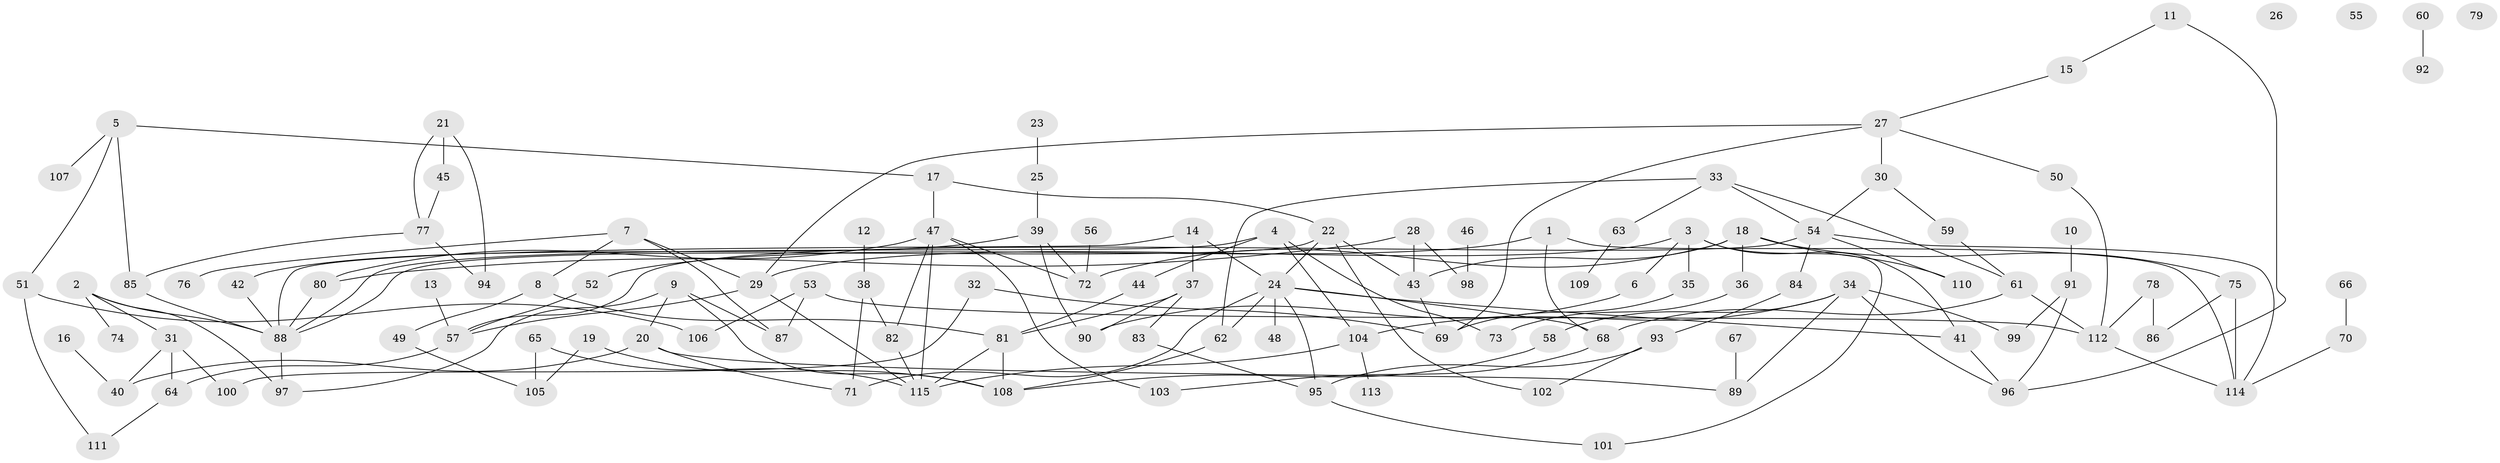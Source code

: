// coarse degree distribution, {5: 0.0967741935483871, 8: 0.03225806451612903, 2: 0.22580645161290322, 6: 0.12903225806451613, 1: 0.1935483870967742, 4: 0.0967741935483871, 7: 0.0967741935483871, 3: 0.06451612903225806, 12: 0.06451612903225806}
// Generated by graph-tools (version 1.1) at 2025/35/03/04/25 23:35:45]
// undirected, 115 vertices, 164 edges
graph export_dot {
  node [color=gray90,style=filled];
  1;
  2;
  3;
  4;
  5;
  6;
  7;
  8;
  9;
  10;
  11;
  12;
  13;
  14;
  15;
  16;
  17;
  18;
  19;
  20;
  21;
  22;
  23;
  24;
  25;
  26;
  27;
  28;
  29;
  30;
  31;
  32;
  33;
  34;
  35;
  36;
  37;
  38;
  39;
  40;
  41;
  42;
  43;
  44;
  45;
  46;
  47;
  48;
  49;
  50;
  51;
  52;
  53;
  54;
  55;
  56;
  57;
  58;
  59;
  60;
  61;
  62;
  63;
  64;
  65;
  66;
  67;
  68;
  69;
  70;
  71;
  72;
  73;
  74;
  75;
  76;
  77;
  78;
  79;
  80;
  81;
  82;
  83;
  84;
  85;
  86;
  87;
  88;
  89;
  90;
  91;
  92;
  93;
  94;
  95;
  96;
  97;
  98;
  99;
  100;
  101;
  102;
  103;
  104;
  105;
  106;
  107;
  108;
  109;
  110;
  111;
  112;
  113;
  114;
  115;
  1 -- 52;
  1 -- 68;
  1 -- 114;
  2 -- 31;
  2 -- 74;
  2 -- 88;
  2 -- 97;
  3 -- 6;
  3 -- 29;
  3 -- 35;
  3 -- 41;
  3 -- 101;
  4 -- 44;
  4 -- 73;
  4 -- 88;
  4 -- 104;
  5 -- 17;
  5 -- 51;
  5 -- 85;
  5 -- 107;
  6 -- 90;
  7 -- 8;
  7 -- 29;
  7 -- 76;
  7 -- 87;
  8 -- 49;
  8 -- 81;
  9 -- 20;
  9 -- 87;
  9 -- 97;
  9 -- 108;
  10 -- 91;
  11 -- 15;
  11 -- 96;
  12 -- 38;
  13 -- 57;
  14 -- 24;
  14 -- 37;
  14 -- 88;
  15 -- 27;
  16 -- 40;
  17 -- 22;
  17 -- 47;
  18 -- 36;
  18 -- 43;
  18 -- 72;
  18 -- 75;
  18 -- 110;
  19 -- 105;
  19 -- 108;
  20 -- 40;
  20 -- 71;
  20 -- 89;
  21 -- 45;
  21 -- 77;
  21 -- 94;
  22 -- 24;
  22 -- 43;
  22 -- 88;
  22 -- 102;
  23 -- 25;
  24 -- 41;
  24 -- 48;
  24 -- 62;
  24 -- 68;
  24 -- 71;
  24 -- 95;
  25 -- 39;
  27 -- 29;
  27 -- 30;
  27 -- 50;
  27 -- 69;
  28 -- 43;
  28 -- 80;
  28 -- 98;
  29 -- 57;
  29 -- 115;
  30 -- 54;
  30 -- 59;
  31 -- 40;
  31 -- 64;
  31 -- 100;
  32 -- 69;
  32 -- 100;
  33 -- 54;
  33 -- 61;
  33 -- 62;
  33 -- 63;
  34 -- 58;
  34 -- 89;
  34 -- 96;
  34 -- 99;
  34 -- 104;
  35 -- 69;
  36 -- 73;
  37 -- 81;
  37 -- 83;
  37 -- 90;
  38 -- 71;
  38 -- 82;
  39 -- 42;
  39 -- 72;
  39 -- 90;
  41 -- 96;
  42 -- 88;
  43 -- 69;
  44 -- 81;
  45 -- 77;
  46 -- 98;
  47 -- 72;
  47 -- 80;
  47 -- 82;
  47 -- 103;
  47 -- 115;
  49 -- 105;
  50 -- 112;
  51 -- 106;
  51 -- 111;
  52 -- 57;
  53 -- 87;
  53 -- 106;
  53 -- 112;
  54 -- 57;
  54 -- 84;
  54 -- 110;
  54 -- 114;
  56 -- 72;
  57 -- 64;
  58 -- 108;
  59 -- 61;
  60 -- 92;
  61 -- 68;
  61 -- 112;
  62 -- 108;
  63 -- 109;
  64 -- 111;
  65 -- 105;
  65 -- 115;
  66 -- 70;
  67 -- 89;
  68 -- 103;
  70 -- 114;
  75 -- 86;
  75 -- 114;
  77 -- 85;
  77 -- 94;
  78 -- 86;
  78 -- 112;
  80 -- 88;
  81 -- 108;
  81 -- 115;
  82 -- 115;
  83 -- 95;
  84 -- 93;
  85 -- 88;
  88 -- 97;
  91 -- 96;
  91 -- 99;
  93 -- 95;
  93 -- 102;
  95 -- 101;
  104 -- 113;
  104 -- 115;
  112 -- 114;
}
